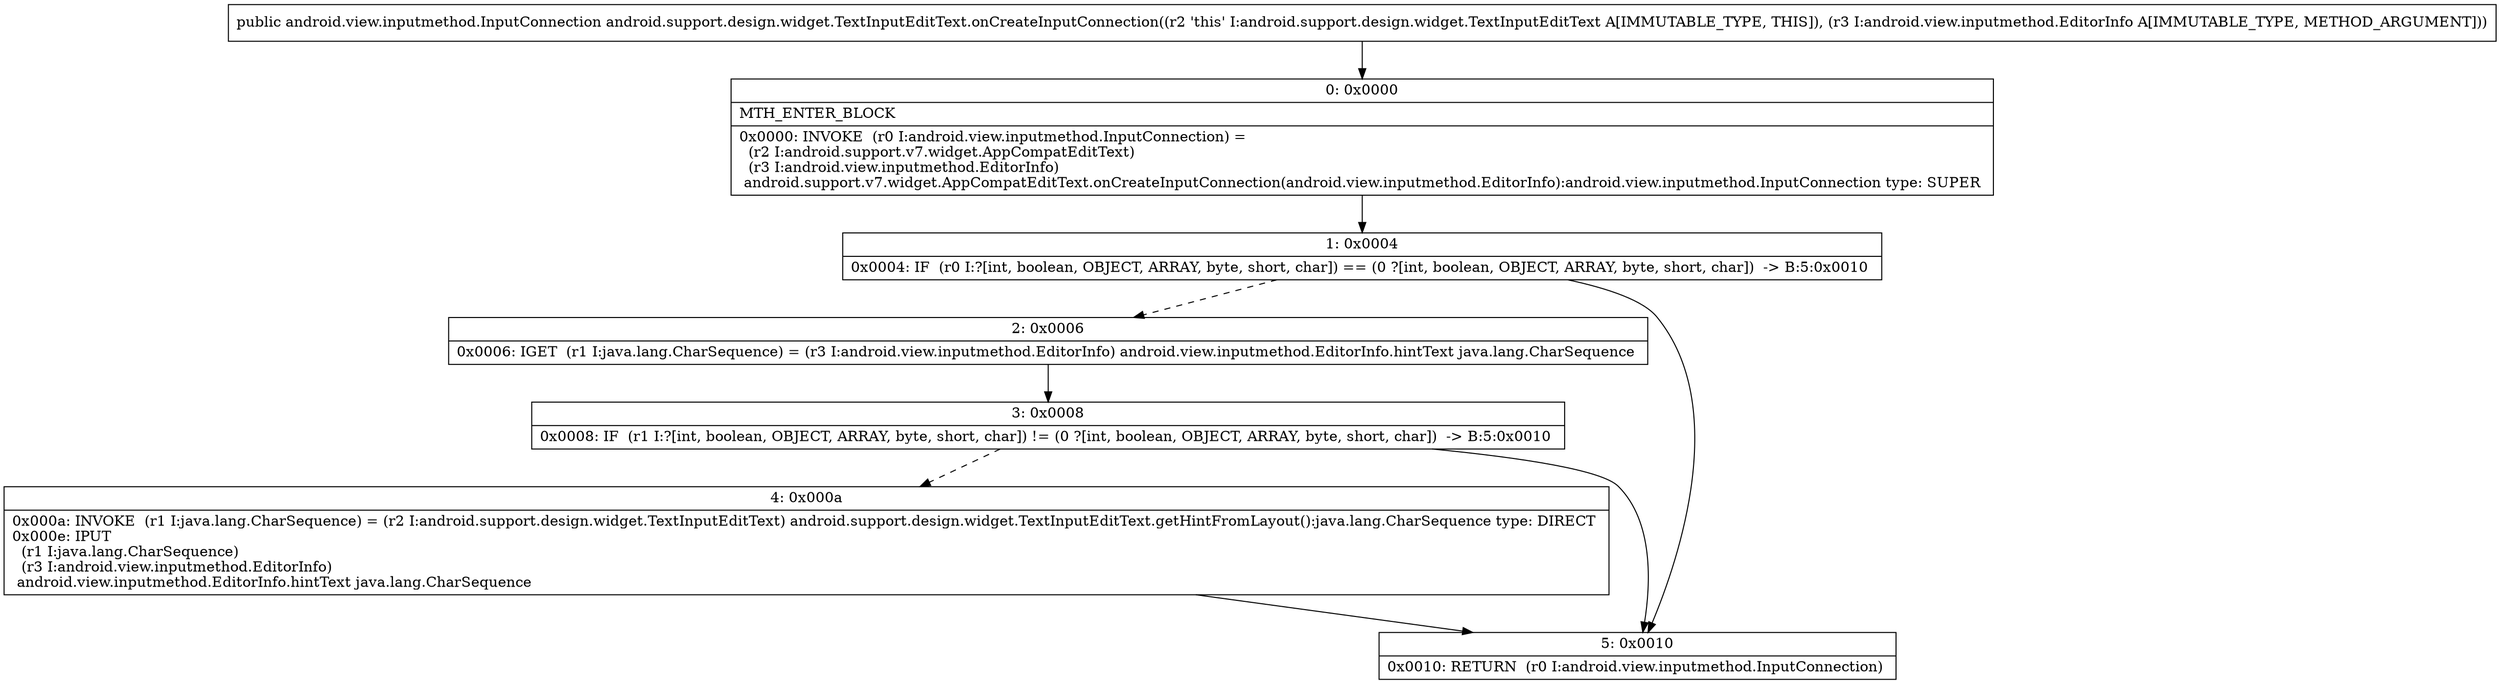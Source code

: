 digraph "CFG forandroid.support.design.widget.TextInputEditText.onCreateInputConnection(Landroid\/view\/inputmethod\/EditorInfo;)Landroid\/view\/inputmethod\/InputConnection;" {
Node_0 [shape=record,label="{0\:\ 0x0000|MTH_ENTER_BLOCK\l|0x0000: INVOKE  (r0 I:android.view.inputmethod.InputConnection) = \l  (r2 I:android.support.v7.widget.AppCompatEditText)\l  (r3 I:android.view.inputmethod.EditorInfo)\l android.support.v7.widget.AppCompatEditText.onCreateInputConnection(android.view.inputmethod.EditorInfo):android.view.inputmethod.InputConnection type: SUPER \l}"];
Node_1 [shape=record,label="{1\:\ 0x0004|0x0004: IF  (r0 I:?[int, boolean, OBJECT, ARRAY, byte, short, char]) == (0 ?[int, boolean, OBJECT, ARRAY, byte, short, char])  \-\> B:5:0x0010 \l}"];
Node_2 [shape=record,label="{2\:\ 0x0006|0x0006: IGET  (r1 I:java.lang.CharSequence) = (r3 I:android.view.inputmethod.EditorInfo) android.view.inputmethod.EditorInfo.hintText java.lang.CharSequence \l}"];
Node_3 [shape=record,label="{3\:\ 0x0008|0x0008: IF  (r1 I:?[int, boolean, OBJECT, ARRAY, byte, short, char]) != (0 ?[int, boolean, OBJECT, ARRAY, byte, short, char])  \-\> B:5:0x0010 \l}"];
Node_4 [shape=record,label="{4\:\ 0x000a|0x000a: INVOKE  (r1 I:java.lang.CharSequence) = (r2 I:android.support.design.widget.TextInputEditText) android.support.design.widget.TextInputEditText.getHintFromLayout():java.lang.CharSequence type: DIRECT \l0x000e: IPUT  \l  (r1 I:java.lang.CharSequence)\l  (r3 I:android.view.inputmethod.EditorInfo)\l android.view.inputmethod.EditorInfo.hintText java.lang.CharSequence \l}"];
Node_5 [shape=record,label="{5\:\ 0x0010|0x0010: RETURN  (r0 I:android.view.inputmethod.InputConnection) \l}"];
MethodNode[shape=record,label="{public android.view.inputmethod.InputConnection android.support.design.widget.TextInputEditText.onCreateInputConnection((r2 'this' I:android.support.design.widget.TextInputEditText A[IMMUTABLE_TYPE, THIS]), (r3 I:android.view.inputmethod.EditorInfo A[IMMUTABLE_TYPE, METHOD_ARGUMENT])) }"];
MethodNode -> Node_0;
Node_0 -> Node_1;
Node_1 -> Node_2[style=dashed];
Node_1 -> Node_5;
Node_2 -> Node_3;
Node_3 -> Node_4[style=dashed];
Node_3 -> Node_5;
Node_4 -> Node_5;
}

